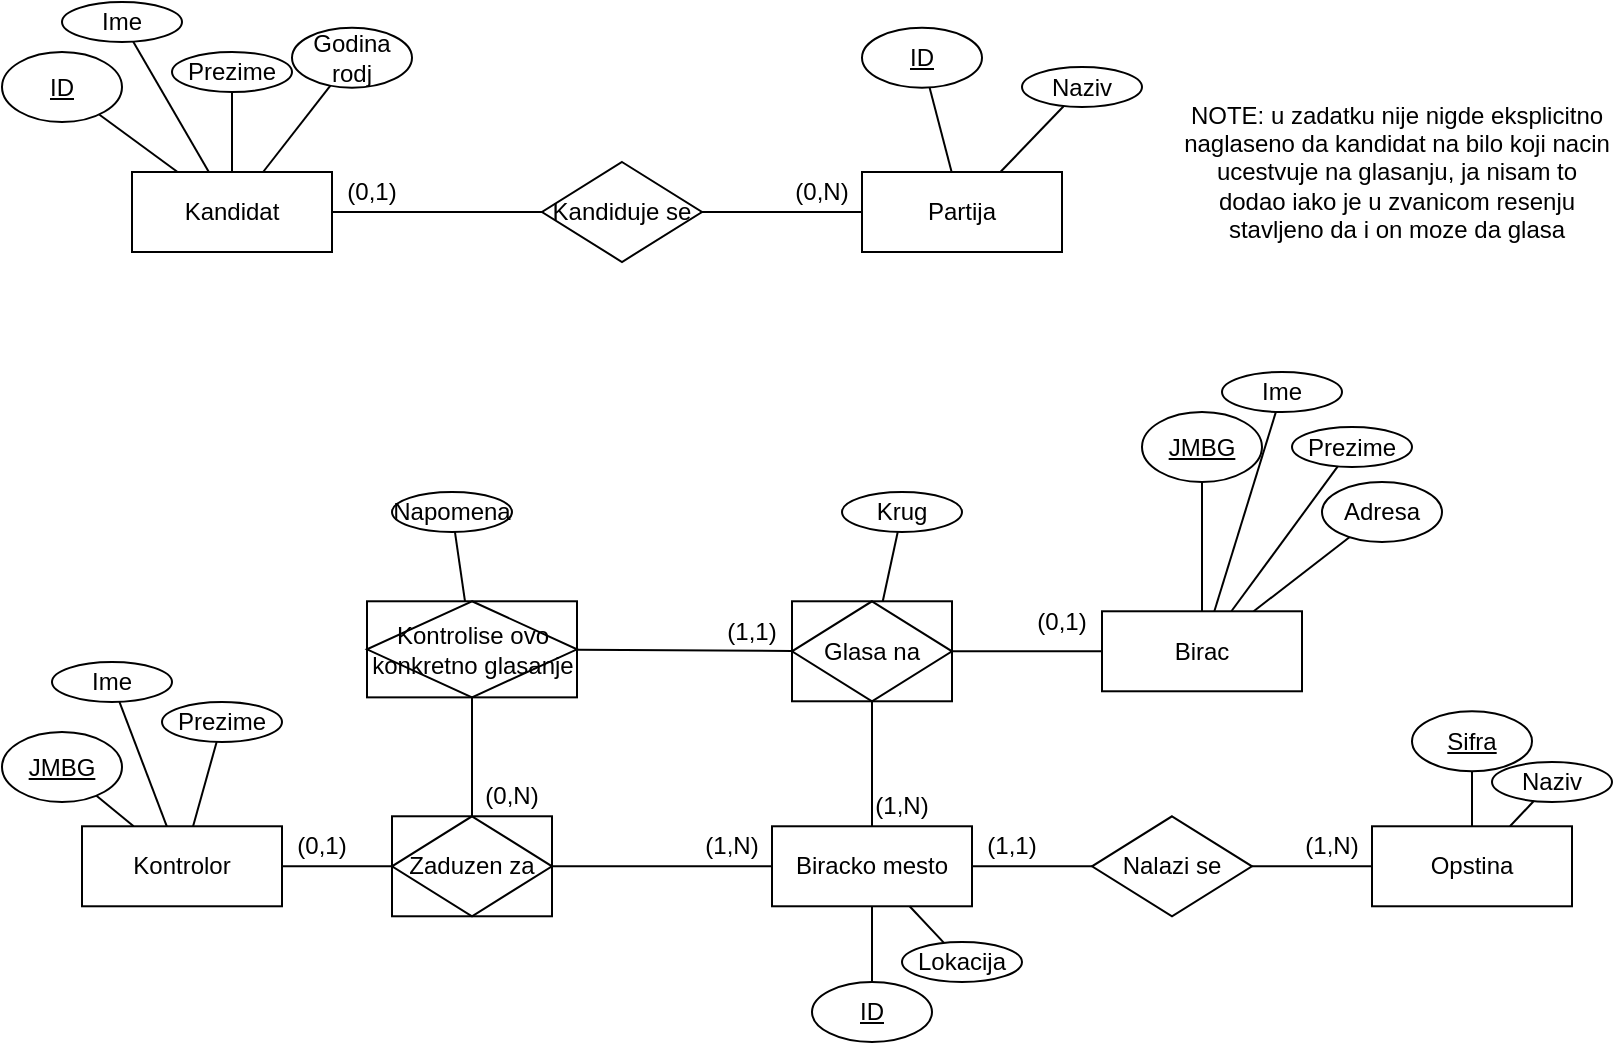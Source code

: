 <mxfile version="14.9.6" type="device"><diagram id="qLZ4o5DSCHNd_SbKw-yM" name="Page-1"><mxGraphModel dx="1069" dy="2217" grid="1" gridSize="10" guides="1" tooltips="1" connect="1" arrows="1" fold="1" page="1" pageScale="1" pageWidth="900" pageHeight="1600" math="0" shadow="0"><root><mxCell id="0"/><mxCell id="1" parent="0"/><mxCell id="eoc7BjxN7FBIqzUyYc_B-2" value="Partija" style="whiteSpace=wrap;html=1;align=center;" parent="1" vertex="1"><mxGeometry x="430" y="-1515" width="100" height="40" as="geometry"/></mxCell><mxCell id="eoc7BjxN7FBIqzUyYc_B-4" value="" style="endArrow=none;html=1;rounded=0;" parent="1" source="kMlMsmgEVaNLuAxgL0SV-1" target="eoc7BjxN7FBIqzUyYc_B-2" edge="1"><mxGeometry relative="1" as="geometry"><mxPoint x="488.174" y="-1557.168" as="sourcePoint"/><mxPoint x="850" y="-1580" as="targetPoint"/></mxGeometry></mxCell><mxCell id="eoc7BjxN7FBIqzUyYc_B-5" value="Naziv" style="ellipse;whiteSpace=wrap;html=1;align=center;" parent="1" vertex="1"><mxGeometry x="510" y="-1567.5" width="60" height="20" as="geometry"/></mxCell><mxCell id="eoc7BjxN7FBIqzUyYc_B-6" value="" style="endArrow=none;html=1;rounded=0;" parent="1" source="eoc7BjxN7FBIqzUyYc_B-5" target="eoc7BjxN7FBIqzUyYc_B-2" edge="1"><mxGeometry relative="1" as="geometry"><mxPoint x="700" y="-1570" as="sourcePoint"/><mxPoint x="570.0" y="-1500" as="targetPoint"/></mxGeometry></mxCell><mxCell id="eoc7BjxN7FBIqzUyYc_B-33" value="Kandidat" style="whiteSpace=wrap;html=1;align=center;" parent="1" vertex="1"><mxGeometry x="65" y="-1515" width="100" height="40" as="geometry"/></mxCell><mxCell id="eoc7BjxN7FBIqzUyYc_B-34" value="Godina rodj" style="ellipse;whiteSpace=wrap;html=1;align=center;" parent="1" vertex="1"><mxGeometry x="145" y="-1587.14" width="60" height="30" as="geometry"/></mxCell><mxCell id="eoc7BjxN7FBIqzUyYc_B-35" value="" style="endArrow=none;html=1;rounded=0;" parent="1" source="eoc7BjxN7FBIqzUyYc_B-34" target="eoc7BjxN7FBIqzUyYc_B-33" edge="1"><mxGeometry relative="1" as="geometry"><mxPoint x="240" y="-1580" as="sourcePoint"/><mxPoint x="400" y="-1580" as="targetPoint"/></mxGeometry></mxCell><mxCell id="eoc7BjxN7FBIqzUyYc_B-36" value="Ime" style="ellipse;whiteSpace=wrap;html=1;align=center;" parent="1" vertex="1"><mxGeometry x="30" y="-1600" width="60" height="20" as="geometry"/></mxCell><mxCell id="eoc7BjxN7FBIqzUyYc_B-37" value="" style="endArrow=none;html=1;rounded=0;" parent="1" source="eoc7BjxN7FBIqzUyYc_B-36" target="eoc7BjxN7FBIqzUyYc_B-33" edge="1"><mxGeometry relative="1" as="geometry"><mxPoint x="250" y="-1570" as="sourcePoint"/><mxPoint x="120.0" y="-1500" as="targetPoint"/></mxGeometry></mxCell><mxCell id="eoc7BjxN7FBIqzUyYc_B-44" value="" style="endArrow=none;html=1;rounded=0;" parent="1" source="eoc7BjxN7FBIqzUyYc_B-45" target="eoc7BjxN7FBIqzUyYc_B-33" edge="1"><mxGeometry relative="1" as="geometry"><mxPoint x="-5.712" y="-1561.207" as="sourcePoint"/><mxPoint x="20.0" y="-1490" as="targetPoint"/></mxGeometry></mxCell><mxCell id="eoc7BjxN7FBIqzUyYc_B-45" value="ID" style="ellipse;whiteSpace=wrap;html=1;align=center;fontStyle=4;" parent="1" vertex="1"><mxGeometry y="-1575" width="60" height="35" as="geometry"/></mxCell><mxCell id="PNk5h9cdZ7_WRt9OrjUa-4" value="Prezime" style="ellipse;whiteSpace=wrap;html=1;align=center;" parent="1" vertex="1"><mxGeometry x="85" y="-1575" width="60" height="20" as="geometry"/></mxCell><mxCell id="PNk5h9cdZ7_WRt9OrjUa-5" value="" style="endArrow=none;html=1;rounded=0;" parent="1" source="PNk5h9cdZ7_WRt9OrjUa-4" target="eoc7BjxN7FBIqzUyYc_B-33" edge="1"><mxGeometry relative="1" as="geometry"><mxPoint x="311.58" y="-1555" as="sourcePoint"/><mxPoint x="165.001" y="-1500" as="targetPoint"/></mxGeometry></mxCell><mxCell id="kMlMsmgEVaNLuAxgL0SV-1" value="ID" style="ellipse;whiteSpace=wrap;html=1;align=center;fontStyle=4;" vertex="1" parent="1"><mxGeometry x="430" y="-1587.14" width="60" height="30" as="geometry"/></mxCell><mxCell id="kMlMsmgEVaNLuAxgL0SV-2" value="Kandiduje se" style="shape=rhombus;perimeter=rhombusPerimeter;whiteSpace=wrap;html=1;align=center;" vertex="1" parent="1"><mxGeometry x="270" y="-1520" width="80" height="50" as="geometry"/></mxCell><mxCell id="kMlMsmgEVaNLuAxgL0SV-3" value="" style="endArrow=none;html=1;rounded=0;" edge="1" parent="1" source="eoc7BjxN7FBIqzUyYc_B-33" target="kMlMsmgEVaNLuAxgL0SV-2"><mxGeometry relative="1" as="geometry"><mxPoint x="110" y="-1460" as="sourcePoint"/><mxPoint x="270" y="-1460" as="targetPoint"/></mxGeometry></mxCell><mxCell id="kMlMsmgEVaNLuAxgL0SV-4" value="" style="endArrow=none;html=1;rounded=0;" edge="1" parent="1" source="kMlMsmgEVaNLuAxgL0SV-2" target="eoc7BjxN7FBIqzUyYc_B-2"><mxGeometry relative="1" as="geometry"><mxPoint x="240" y="-1400" as="sourcePoint"/><mxPoint x="400" y="-1390" as="targetPoint"/></mxGeometry></mxCell><mxCell id="kMlMsmgEVaNLuAxgL0SV-5" value="(0,1)" style="text;html=1;strokeColor=none;fillColor=none;align=center;verticalAlign=middle;whiteSpace=wrap;rounded=0;" vertex="1" parent="1"><mxGeometry x="165" y="-1515" width="40" height="20" as="geometry"/></mxCell><mxCell id="kMlMsmgEVaNLuAxgL0SV-6" value="(0,N)" style="text;html=1;strokeColor=none;fillColor=none;align=center;verticalAlign=middle;whiteSpace=wrap;rounded=0;" vertex="1" parent="1"><mxGeometry x="390" y="-1515" width="40" height="20" as="geometry"/></mxCell><mxCell id="kMlMsmgEVaNLuAxgL0SV-7" value="Biracko mesto" style="whiteSpace=wrap;html=1;align=center;" vertex="1" parent="1"><mxGeometry x="385" y="-1187.86" width="100" height="40" as="geometry"/></mxCell><mxCell id="kMlMsmgEVaNLuAxgL0SV-8" value="" style="endArrow=none;html=1;rounded=0;" edge="1" parent="1" source="kMlMsmgEVaNLuAxgL0SV-11" target="kMlMsmgEVaNLuAxgL0SV-7"><mxGeometry relative="1" as="geometry"><mxPoint x="443.174" y="-1230.028" as="sourcePoint"/><mxPoint x="805" y="-1252.86" as="targetPoint"/></mxGeometry></mxCell><mxCell id="kMlMsmgEVaNLuAxgL0SV-9" value="Lokacija" style="ellipse;whiteSpace=wrap;html=1;align=center;" vertex="1" parent="1"><mxGeometry x="450" y="-1130" width="60" height="20" as="geometry"/></mxCell><mxCell id="kMlMsmgEVaNLuAxgL0SV-10" value="" style="endArrow=none;html=1;rounded=0;" edge="1" parent="1" source="kMlMsmgEVaNLuAxgL0SV-9" target="kMlMsmgEVaNLuAxgL0SV-7"><mxGeometry relative="1" as="geometry"><mxPoint x="655" y="-1242.86" as="sourcePoint"/><mxPoint x="525.0" y="-1172.86" as="targetPoint"/></mxGeometry></mxCell><mxCell id="kMlMsmgEVaNLuAxgL0SV-11" value="ID" style="ellipse;whiteSpace=wrap;html=1;align=center;fontStyle=4;" vertex="1" parent="1"><mxGeometry x="405" y="-1110" width="60" height="30" as="geometry"/></mxCell><mxCell id="kMlMsmgEVaNLuAxgL0SV-12" value="Opstina" style="whiteSpace=wrap;html=1;align=center;" vertex="1" parent="1"><mxGeometry x="685" y="-1187.86" width="100" height="40" as="geometry"/></mxCell><mxCell id="kMlMsmgEVaNLuAxgL0SV-13" value="" style="endArrow=none;html=1;rounded=0;" edge="1" parent="1" source="kMlMsmgEVaNLuAxgL0SV-16" target="kMlMsmgEVaNLuAxgL0SV-12"><mxGeometry relative="1" as="geometry"><mxPoint x="673.174" y="-1240.028" as="sourcePoint"/><mxPoint x="1035" y="-1262.86" as="targetPoint"/></mxGeometry></mxCell><mxCell id="kMlMsmgEVaNLuAxgL0SV-14" value="Naziv" style="ellipse;whiteSpace=wrap;html=1;align=center;" vertex="1" parent="1"><mxGeometry x="745" y="-1220.0" width="60" height="20" as="geometry"/></mxCell><mxCell id="kMlMsmgEVaNLuAxgL0SV-15" value="" style="endArrow=none;html=1;rounded=0;" edge="1" parent="1" source="kMlMsmgEVaNLuAxgL0SV-14" target="kMlMsmgEVaNLuAxgL0SV-12"><mxGeometry relative="1" as="geometry"><mxPoint x="885" y="-1252.86" as="sourcePoint"/><mxPoint x="755.0" y="-1182.86" as="targetPoint"/></mxGeometry></mxCell><mxCell id="kMlMsmgEVaNLuAxgL0SV-16" value="Sifra" style="ellipse;whiteSpace=wrap;html=1;align=center;fontStyle=4;" vertex="1" parent="1"><mxGeometry x="705" y="-1245.36" width="60" height="30" as="geometry"/></mxCell><mxCell id="kMlMsmgEVaNLuAxgL0SV-17" value="Nalazi se" style="shape=rhombus;perimeter=rhombusPerimeter;whiteSpace=wrap;html=1;align=center;" vertex="1" parent="1"><mxGeometry x="545" y="-1192.86" width="80" height="50" as="geometry"/></mxCell><mxCell id="kMlMsmgEVaNLuAxgL0SV-18" value="" style="endArrow=none;html=1;rounded=0;" edge="1" parent="1" source="kMlMsmgEVaNLuAxgL0SV-17" target="kMlMsmgEVaNLuAxgL0SV-7"><mxGeometry relative="1" as="geometry"><mxPoint x="215" y="-1120" as="sourcePoint"/><mxPoint x="375" y="-1120" as="targetPoint"/></mxGeometry></mxCell><mxCell id="kMlMsmgEVaNLuAxgL0SV-19" value="" style="endArrow=none;html=1;rounded=0;" edge="1" parent="1" source="kMlMsmgEVaNLuAxgL0SV-17" target="kMlMsmgEVaNLuAxgL0SV-12"><mxGeometry relative="1" as="geometry"><mxPoint x="585" y="-1120" as="sourcePoint"/><mxPoint x="745" y="-1120" as="targetPoint"/></mxGeometry></mxCell><mxCell id="kMlMsmgEVaNLuAxgL0SV-20" value="(1,1)" style="text;html=1;strokeColor=none;fillColor=none;align=center;verticalAlign=middle;whiteSpace=wrap;rounded=0;" vertex="1" parent="1"><mxGeometry x="485" y="-1187.86" width="40" height="20" as="geometry"/></mxCell><mxCell id="kMlMsmgEVaNLuAxgL0SV-21" value="(1,N)" style="text;html=1;strokeColor=none;fillColor=none;align=center;verticalAlign=middle;whiteSpace=wrap;rounded=0;" vertex="1" parent="1"><mxGeometry x="645" y="-1187.86" width="40" height="20" as="geometry"/></mxCell><mxCell id="kMlMsmgEVaNLuAxgL0SV-23" value="Kontrolor" style="whiteSpace=wrap;html=1;align=center;" vertex="1" parent="1"><mxGeometry x="40" y="-1187.86" width="100" height="40" as="geometry"/></mxCell><mxCell id="kMlMsmgEVaNLuAxgL0SV-26" value="Ime" style="ellipse;whiteSpace=wrap;html=1;align=center;" vertex="1" parent="1"><mxGeometry x="25" y="-1270.0" width="60" height="20" as="geometry"/></mxCell><mxCell id="kMlMsmgEVaNLuAxgL0SV-27" value="" style="endArrow=none;html=1;rounded=0;" edge="1" parent="1" source="kMlMsmgEVaNLuAxgL0SV-26" target="kMlMsmgEVaNLuAxgL0SV-23"><mxGeometry relative="1" as="geometry"><mxPoint x="275" y="-1242.86" as="sourcePoint"/><mxPoint x="145.0" y="-1172.86" as="targetPoint"/></mxGeometry></mxCell><mxCell id="kMlMsmgEVaNLuAxgL0SV-28" value="" style="endArrow=none;html=1;rounded=0;" edge="1" parent="1" source="kMlMsmgEVaNLuAxgL0SV-29" target="kMlMsmgEVaNLuAxgL0SV-23"><mxGeometry relative="1" as="geometry"><mxPoint x="19.288" y="-1234.067" as="sourcePoint"/><mxPoint x="45.0" y="-1162.86" as="targetPoint"/></mxGeometry></mxCell><mxCell id="kMlMsmgEVaNLuAxgL0SV-29" value="JMBG" style="ellipse;whiteSpace=wrap;html=1;align=center;fontStyle=4;" vertex="1" parent="1"><mxGeometry y="-1235.0" width="60" height="35" as="geometry"/></mxCell><mxCell id="kMlMsmgEVaNLuAxgL0SV-30" value="Prezime" style="ellipse;whiteSpace=wrap;html=1;align=center;" vertex="1" parent="1"><mxGeometry x="80" y="-1250.0" width="60" height="20" as="geometry"/></mxCell><mxCell id="kMlMsmgEVaNLuAxgL0SV-31" value="" style="endArrow=none;html=1;rounded=0;" edge="1" parent="1" source="kMlMsmgEVaNLuAxgL0SV-30" target="kMlMsmgEVaNLuAxgL0SV-23"><mxGeometry relative="1" as="geometry"><mxPoint x="336.58" y="-1227.86" as="sourcePoint"/><mxPoint x="190.001" y="-1172.86" as="targetPoint"/></mxGeometry></mxCell><mxCell id="kMlMsmgEVaNLuAxgL0SV-32" value="" style="endArrow=none;html=1;rounded=0;" edge="1" parent="1" source="kMlMsmgEVaNLuAxgL0SV-23" target="kMlMsmgEVaNLuAxgL0SV-34"><mxGeometry relative="1" as="geometry"><mxPoint x="135" y="-1132.86" as="sourcePoint"/><mxPoint x="295" y="-1167.86" as="targetPoint"/></mxGeometry></mxCell><mxCell id="kMlMsmgEVaNLuAxgL0SV-33" value="(0,1)" style="text;html=1;strokeColor=none;fillColor=none;align=center;verticalAlign=middle;whiteSpace=wrap;rounded=0;" vertex="1" parent="1"><mxGeometry x="140" y="-1187.86" width="40" height="20" as="geometry"/></mxCell><mxCell id="kMlMsmgEVaNLuAxgL0SV-34" value="Zaduzen za" style="shape=associativeEntity;whiteSpace=wrap;html=1;align=center;" vertex="1" parent="1"><mxGeometry x="195" y="-1192.86" width="80" height="50" as="geometry"/></mxCell><mxCell id="kMlMsmgEVaNLuAxgL0SV-36" value="" style="endArrow=none;html=1;rounded=0;" edge="1" parent="1" source="kMlMsmgEVaNLuAxgL0SV-34" target="kMlMsmgEVaNLuAxgL0SV-7"><mxGeometry relative="1" as="geometry"><mxPoint x="275" y="-1080" as="sourcePoint"/><mxPoint x="435" y="-1080" as="targetPoint"/></mxGeometry></mxCell><mxCell id="kMlMsmgEVaNLuAxgL0SV-37" value="(1,N)" style="text;html=1;strokeColor=none;fillColor=none;align=center;verticalAlign=middle;whiteSpace=wrap;rounded=0;" vertex="1" parent="1"><mxGeometry x="345" y="-1187.86" width="40" height="20" as="geometry"/></mxCell><mxCell id="kMlMsmgEVaNLuAxgL0SV-38" value="Birac" style="whiteSpace=wrap;html=1;align=center;" vertex="1" parent="1"><mxGeometry x="550" y="-1295.36" width="100" height="40" as="geometry"/></mxCell><mxCell id="kMlMsmgEVaNLuAxgL0SV-39" value="Adresa" style="ellipse;whiteSpace=wrap;html=1;align=center;" vertex="1" parent="1"><mxGeometry x="660" y="-1360" width="60" height="30" as="geometry"/></mxCell><mxCell id="kMlMsmgEVaNLuAxgL0SV-40" value="" style="endArrow=none;html=1;rounded=0;" edge="1" parent="1" source="kMlMsmgEVaNLuAxgL0SV-39" target="kMlMsmgEVaNLuAxgL0SV-38"><mxGeometry relative="1" as="geometry"><mxPoint x="877.5" y="-1500" as="sourcePoint"/><mxPoint x="1037.5" y="-1500" as="targetPoint"/></mxGeometry></mxCell><mxCell id="kMlMsmgEVaNLuAxgL0SV-41" value="Ime" style="ellipse;whiteSpace=wrap;html=1;align=center;" vertex="1" parent="1"><mxGeometry x="610" y="-1415" width="60" height="20" as="geometry"/></mxCell><mxCell id="kMlMsmgEVaNLuAxgL0SV-42" value="" style="endArrow=none;html=1;rounded=0;" edge="1" parent="1" source="kMlMsmgEVaNLuAxgL0SV-41" target="kMlMsmgEVaNLuAxgL0SV-38"><mxGeometry relative="1" as="geometry"><mxPoint x="887.5" y="-1490" as="sourcePoint"/><mxPoint x="757.5" y="-1420" as="targetPoint"/></mxGeometry></mxCell><mxCell id="kMlMsmgEVaNLuAxgL0SV-43" value="" style="endArrow=none;html=1;rounded=0;" edge="1" parent="1" source="kMlMsmgEVaNLuAxgL0SV-44" target="kMlMsmgEVaNLuAxgL0SV-38"><mxGeometry relative="1" as="geometry"><mxPoint x="631.788" y="-1481.207" as="sourcePoint"/><mxPoint x="657.5" y="-1410" as="targetPoint"/></mxGeometry></mxCell><mxCell id="kMlMsmgEVaNLuAxgL0SV-44" value="JMBG" style="ellipse;whiteSpace=wrap;html=1;align=center;fontStyle=4;" vertex="1" parent="1"><mxGeometry x="570" y="-1395" width="60" height="35" as="geometry"/></mxCell><mxCell id="kMlMsmgEVaNLuAxgL0SV-45" value="Prezime" style="ellipse;whiteSpace=wrap;html=1;align=center;" vertex="1" parent="1"><mxGeometry x="645" y="-1387.5" width="60" height="20" as="geometry"/></mxCell><mxCell id="kMlMsmgEVaNLuAxgL0SV-46" value="" style="endArrow=none;html=1;rounded=0;" edge="1" parent="1" source="kMlMsmgEVaNLuAxgL0SV-45" target="kMlMsmgEVaNLuAxgL0SV-38"><mxGeometry relative="1" as="geometry"><mxPoint x="949.08" y="-1475" as="sourcePoint"/><mxPoint x="802.501" y="-1420" as="targetPoint"/></mxGeometry></mxCell><mxCell id="kMlMsmgEVaNLuAxgL0SV-49" value="Glasa na" style="shape=associativeEntity;whiteSpace=wrap;html=1;align=center;" vertex="1" parent="1"><mxGeometry x="395" y="-1300.36" width="80" height="50" as="geometry"/></mxCell><mxCell id="kMlMsmgEVaNLuAxgL0SV-52" value="" style="endArrow=none;html=1;rounded=0;" edge="1" parent="1" source="kMlMsmgEVaNLuAxgL0SV-49" target="kMlMsmgEVaNLuAxgL0SV-38"><mxGeometry relative="1" as="geometry"><mxPoint x="230" y="-1340" as="sourcePoint"/><mxPoint x="390" y="-1340" as="targetPoint"/></mxGeometry></mxCell><mxCell id="kMlMsmgEVaNLuAxgL0SV-53" value="" style="endArrow=none;html=1;rounded=0;" edge="1" parent="1" source="kMlMsmgEVaNLuAxgL0SV-7" target="kMlMsmgEVaNLuAxgL0SV-49"><mxGeometry relative="1" as="geometry"><mxPoint x="260" y="-1310" as="sourcePoint"/><mxPoint x="420" y="-1310" as="targetPoint"/></mxGeometry></mxCell><mxCell id="kMlMsmgEVaNLuAxgL0SV-54" value="(1,N)" style="text;html=1;strokeColor=none;fillColor=none;align=center;verticalAlign=middle;whiteSpace=wrap;rounded=0;" vertex="1" parent="1"><mxGeometry x="430" y="-1207.86" width="40" height="20" as="geometry"/></mxCell><mxCell id="kMlMsmgEVaNLuAxgL0SV-56" value="(0,1)" style="text;html=1;strokeColor=none;fillColor=none;align=center;verticalAlign=middle;whiteSpace=wrap;rounded=0;" vertex="1" parent="1"><mxGeometry x="510" y="-1300.36" width="40" height="20" as="geometry"/></mxCell><mxCell id="kMlMsmgEVaNLuAxgL0SV-57" value="Krug" style="ellipse;whiteSpace=wrap;html=1;align=center;" vertex="1" parent="1"><mxGeometry x="420" y="-1355" width="60" height="20" as="geometry"/></mxCell><mxCell id="kMlMsmgEVaNLuAxgL0SV-58" value="" style="endArrow=none;html=1;rounded=0;" edge="1" parent="1" source="kMlMsmgEVaNLuAxgL0SV-57" target="kMlMsmgEVaNLuAxgL0SV-49"><mxGeometry relative="1" as="geometry"><mxPoint x="692.5" y="-1479.82" as="sourcePoint"/><mxPoint x="411.171" y="-1285.18" as="targetPoint"/></mxGeometry></mxCell><mxCell id="kMlMsmgEVaNLuAxgL0SV-59" value="Kontrolise ovo konkretno glasanje" style="shape=associativeEntity;whiteSpace=wrap;html=1;align=center;" vertex="1" parent="1"><mxGeometry x="182.5" y="-1300.36" width="105" height="48.04" as="geometry"/></mxCell><mxCell id="kMlMsmgEVaNLuAxgL0SV-60" value="" style="endArrow=none;html=1;rounded=0;" edge="1" parent="1" source="kMlMsmgEVaNLuAxgL0SV-59" target="kMlMsmgEVaNLuAxgL0SV-49"><mxGeometry relative="1" as="geometry"><mxPoint x="260" y="-1350" as="sourcePoint"/><mxPoint x="420" y="-1350" as="targetPoint"/></mxGeometry></mxCell><mxCell id="kMlMsmgEVaNLuAxgL0SV-61" value="" style="endArrow=none;html=1;rounded=0;" edge="1" parent="1" source="kMlMsmgEVaNLuAxgL0SV-59" target="kMlMsmgEVaNLuAxgL0SV-34"><mxGeometry relative="1" as="geometry"><mxPoint x="310" y="-1264.654" as="sourcePoint"/><mxPoint x="405.0" y="-1265.151" as="targetPoint"/></mxGeometry></mxCell><mxCell id="kMlMsmgEVaNLuAxgL0SV-62" value="(0,N)" style="text;html=1;strokeColor=none;fillColor=none;align=center;verticalAlign=middle;whiteSpace=wrap;rounded=0;" vertex="1" parent="1"><mxGeometry x="235" y="-1212.86" width="40" height="20" as="geometry"/></mxCell><mxCell id="kMlMsmgEVaNLuAxgL0SV-63" value="(1,1)" style="text;html=1;strokeColor=none;fillColor=none;align=center;verticalAlign=middle;whiteSpace=wrap;rounded=0;" vertex="1" parent="1"><mxGeometry x="355" y="-1295.36" width="40" height="20" as="geometry"/></mxCell><mxCell id="kMlMsmgEVaNLuAxgL0SV-64" value="Napomena" style="ellipse;whiteSpace=wrap;html=1;align=center;" vertex="1" parent="1"><mxGeometry x="195" y="-1355" width="60" height="20" as="geometry"/></mxCell><mxCell id="kMlMsmgEVaNLuAxgL0SV-65" value="" style="endArrow=none;html=1;rounded=0;" edge="1" parent="1" source="kMlMsmgEVaNLuAxgL0SV-64" target="kMlMsmgEVaNLuAxgL0SV-59"><mxGeometry relative="1" as="geometry"><mxPoint x="522.5" y="-1479.82" as="sourcePoint"/><mxPoint x="272.609" y="-1300.36" as="targetPoint"/></mxGeometry></mxCell><mxCell id="kMlMsmgEVaNLuAxgL0SV-66" value="NOTE: u zadatku nije nigde eksplicitno naglaseno da kandidat na bilo koji nacin ucestvuje na glasanju, ja nisam to dodao iako je u zvanicom resenju stavljeno da i on moze da glasa" style="text;html=1;strokeColor=none;fillColor=none;align=center;verticalAlign=middle;whiteSpace=wrap;rounded=0;" vertex="1" parent="1"><mxGeometry x="590" y="-1535" width="215" height="40" as="geometry"/></mxCell></root></mxGraphModel></diagram></mxfile>